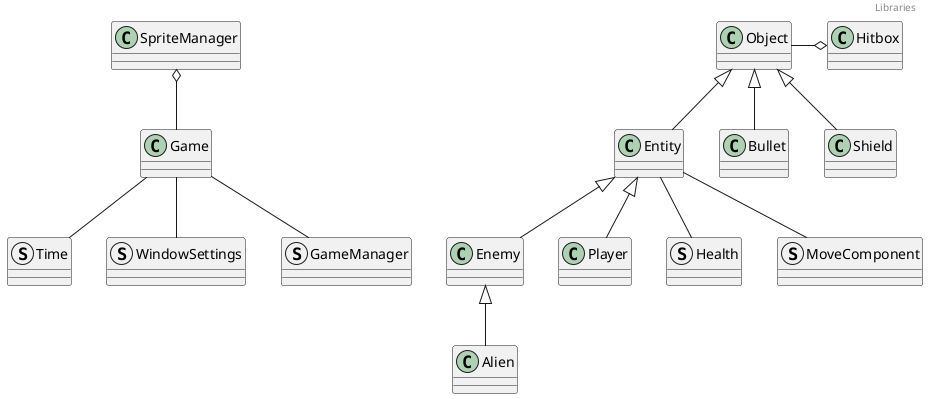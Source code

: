 @startuml Class

class Object
class Game
class Entity
class Enemy
class Player
class Alien
class Bullet
class Shield
class SpriteManager
class Hitbox

struct Health
struct MoveComponent
struct Time
struct WindowSettings
struct GameManager

header Libraries

Object <|-- Entity
Object <|-- Bullet
Object <|-- Shield
Entity <|-- Player
Entity <|-- Enemy
Enemy <|-- Alien
Game -UP-o SpriteManager
Object -right-o Hitbox


Game -- Time
Entity -- Health
Entity -- MoveComponent
Game -- GameManager
Game -- WindowSettings

@enduml